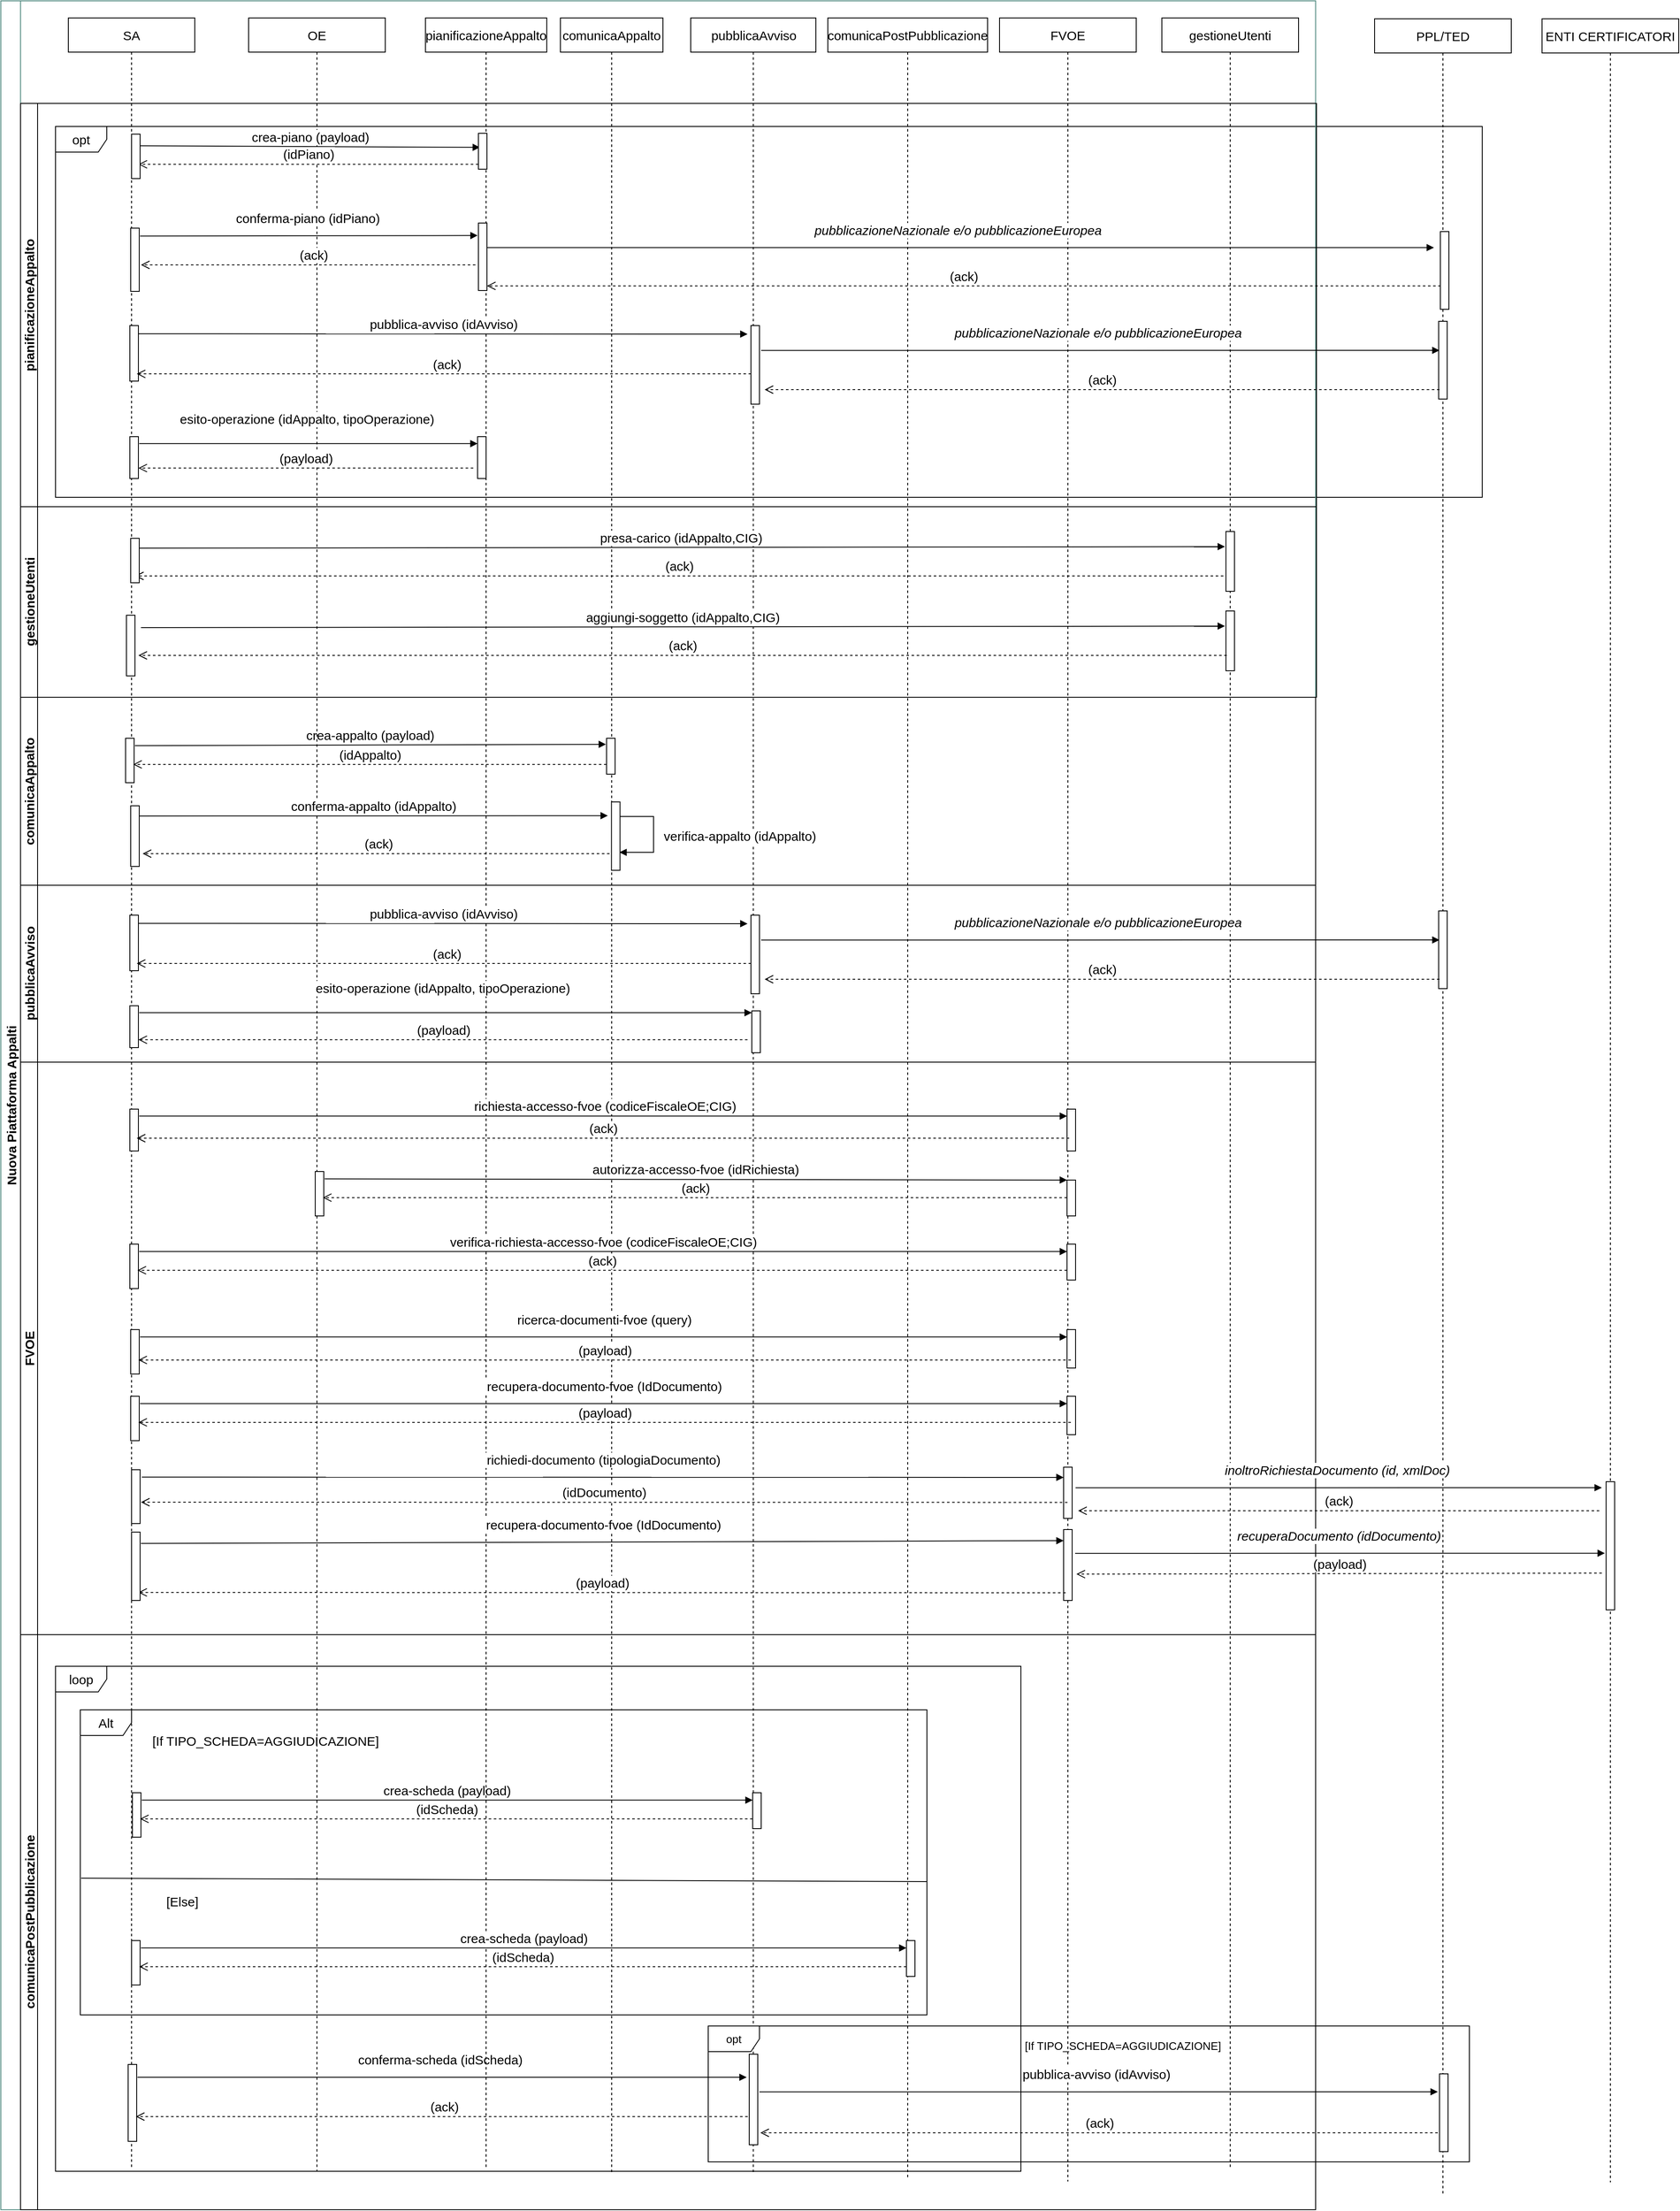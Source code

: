 <mxfile version="20.8.10" type="device"><diagram name="Sequence General SA" id="aKaQYq-PSP843PBTrvo3"><mxGraphModel dx="1985" dy="1298" grid="0" gridSize="10" guides="1" tooltips="1" connect="1" arrows="1" fold="1" page="1" pageScale="1" pageWidth="850" pageHeight="1100" math="0" shadow="0"><root><mxCell id="0"/><mxCell id="1" parent="0"/><mxCell id="JRCiTsp5vTkeQchImING-1" value="loop" style="shape=umlFrame;whiteSpace=wrap;html=1;fontSize=15;" parent="1" vertex="1"><mxGeometry x="100" y="1989" width="1130" height="591" as="geometry"/></mxCell><mxCell id="JRCiTsp5vTkeQchImING-2" value="Alt" style="shape=umlFrame;whiteSpace=wrap;html=1;fontSize=15;" parent="1" vertex="1"><mxGeometry x="129" y="2040" width="991" height="357" as="geometry"/></mxCell><mxCell id="JRCiTsp5vTkeQchImING-3" value="opt" style="shape=umlFrame;whiteSpace=wrap;html=1;fontSize=15;" parent="1" vertex="1"><mxGeometry x="100" y="187" width="1670" height="434" as="geometry"/></mxCell><mxCell id="JRCiTsp5vTkeQchImING-4" value="Nuova Piattaforma Appalti" style="swimlane;horizontal=0;whiteSpace=wrap;html=1;strokeWidth=1;fontSize=15;strokeColor=#548C82;" parent="1" vertex="1"><mxGeometry x="36" y="40" width="1539" height="2585" as="geometry"/></mxCell><mxCell id="JRCiTsp5vTkeQchImING-5" value="pubblicaAvviso" style="shape=umlLifeline;perimeter=lifelinePerimeter;whiteSpace=wrap;html=1;container=1;collapsible=0;recursiveResize=0;outlineConnect=0;fontSize=15;" parent="JRCiTsp5vTkeQchImING-4" vertex="1"><mxGeometry x="807.5" y="20" width="146.5" height="2523" as="geometry"/></mxCell><mxCell id="JRCiTsp5vTkeQchImING-6" value="comunicaAppalto" style="shape=umlLifeline;perimeter=lifelinePerimeter;whiteSpace=wrap;html=1;container=1;collapsible=0;recursiveResize=0;outlineConnect=0;fontSize=15;" parent="JRCiTsp5vTkeQchImING-4" vertex="1"><mxGeometry x="655" y="20" width="120" height="2521" as="geometry"/></mxCell><mxCell id="JRCiTsp5vTkeQchImING-7" value="SA" style="shape=umlLifeline;perimeter=lifelinePerimeter;whiteSpace=wrap;html=1;container=1;collapsible=0;recursiveResize=0;outlineConnect=0;fontSize=15;" parent="JRCiTsp5vTkeQchImING-4" vertex="1"><mxGeometry x="79" y="20" width="148" height="2518" as="geometry"/></mxCell><mxCell id="JRCiTsp5vTkeQchImING-8" value="" style="html=1;points=[];perimeter=orthogonalPerimeter;fontSize=15;" parent="JRCiTsp5vTkeQchImING-7" vertex="1"><mxGeometry x="70" y="2395" width="10" height="90" as="geometry"/></mxCell><mxCell id="JRCiTsp5vTkeQchImING-9" value="(ack)" style="html=1;verticalAlign=bottom;endArrow=open;dashed=1;endSize=8;rounded=0;fontSize=15;" parent="JRCiTsp5vTkeQchImING-7" edge="1"><mxGeometry relative="1" as="geometry"><mxPoint x="801.25" y="2456" as="sourcePoint"/><mxPoint x="79" y="2456" as="targetPoint"/></mxGeometry></mxCell><mxCell id="JRCiTsp5vTkeQchImING-10" value="comunicaAppalto" style="swimlane;startSize=20;horizontal=0;html=1;whiteSpace=wrap;fontSize=15;" parent="JRCiTsp5vTkeQchImING-4" vertex="1"><mxGeometry x="23" y="815" width="1516" height="220" as="geometry"><mxRectangle x="23" y="120" width="40" height="130" as="alternateBounds"/></mxGeometry></mxCell><mxCell id="JRCiTsp5vTkeQchImING-11" value="" style="html=1;points=[];perimeter=orthogonalPerimeter;fontSize=15;" parent="JRCiTsp5vTkeQchImING-10" vertex="1"><mxGeometry x="123" y="48" width="10" height="52" as="geometry"/></mxCell><mxCell id="JRCiTsp5vTkeQchImING-12" value="pubblicaAvviso" style="swimlane;startSize=20;horizontal=0;html=1;whiteSpace=wrap;fontSize=15;" parent="JRCiTsp5vTkeQchImING-4" vertex="1"><mxGeometry x="23" y="1035" width="1516" height="207" as="geometry"><mxRectangle x="23" y="870" width="40" height="110" as="alternateBounds"/></mxGeometry></mxCell><mxCell id="JRCiTsp5vTkeQchImING-13" value="crea-appalto (payload)" style="html=1;verticalAlign=bottom;endArrow=block;rounded=0;exitX=1.097;exitY=0.166;exitDx=0;exitDy=0;exitPerimeter=0;entryX=-0.067;entryY=0.169;entryDx=0;entryDy=0;entryPerimeter=0;fontSize=15;" parent="JRCiTsp5vTkeQchImING-4" source="JRCiTsp5vTkeQchImING-11" target="JRCiTsp5vTkeQchImING-16" edge="1"><mxGeometry width="80" relative="1" as="geometry"><mxPoint x="151" y="875" as="sourcePoint"/><mxPoint x="231" y="875" as="targetPoint"/></mxGeometry></mxCell><mxCell id="JRCiTsp5vTkeQchImING-14" value="(idAppalto)" style="html=1;verticalAlign=bottom;endArrow=open;dashed=1;endSize=8;rounded=0;entryX=0.89;entryY=0.588;entryDx=0;entryDy=0;entryPerimeter=0;startArrow=none;fontSize=15;" parent="JRCiTsp5vTkeQchImING-4" source="JRCiTsp5vTkeQchImING-16" target="JRCiTsp5vTkeQchImING-11" edge="1"><mxGeometry x="-0.0" relative="1" as="geometry"><mxPoint x="471" y="975" as="sourcePoint"/><mxPoint x="391" y="975" as="targetPoint"/><mxPoint as="offset"/></mxGeometry></mxCell><mxCell id="JRCiTsp5vTkeQchImING-15" value="comunicaPostPubblicazione" style="shape=umlLifeline;perimeter=lifelinePerimeter;whiteSpace=wrap;html=1;container=1;collapsible=0;recursiveResize=0;outlineConnect=0;fontSize=15;" parent="JRCiTsp5vTkeQchImING-4" vertex="1"><mxGeometry x="968" y="20" width="187" height="2528" as="geometry"/></mxCell><mxCell id="JRCiTsp5vTkeQchImING-16" value="" style="html=1;points=[];perimeter=orthogonalPerimeter;fontSize=15;" parent="JRCiTsp5vTkeQchImING-4" vertex="1"><mxGeometry x="709" y="863" width="10" height="42" as="geometry"/></mxCell><mxCell id="JRCiTsp5vTkeQchImING-17" value="FVOE" style="shape=umlLifeline;perimeter=lifelinePerimeter;whiteSpace=wrap;html=1;container=1;collapsible=0;recursiveResize=0;outlineConnect=0;fontSize=15;" parent="JRCiTsp5vTkeQchImING-4" vertex="1"><mxGeometry x="1169" y="20" width="160" height="2532" as="geometry"/></mxCell><mxCell id="JRCiTsp5vTkeQchImING-18" value="OE" style="shape=umlLifeline;perimeter=lifelinePerimeter;whiteSpace=wrap;html=1;container=1;collapsible=0;recursiveResize=0;outlineConnect=0;fontSize=15;" parent="JRCiTsp5vTkeQchImING-4" vertex="1"><mxGeometry x="290" y="20" width="160" height="2520" as="geometry"/></mxCell><mxCell id="JRCiTsp5vTkeQchImING-19" value="gestioneUtenti" style="shape=umlLifeline;perimeter=lifelinePerimeter;whiteSpace=wrap;html=1;container=1;collapsible=0;recursiveResize=0;outlineConnect=0;fontSize=15;" parent="JRCiTsp5vTkeQchImING-4" vertex="1"><mxGeometry x="1359" y="20" width="160" height="2516" as="geometry"/></mxCell><mxCell id="JRCiTsp5vTkeQchImING-53" value="conferma-scheda (idScheda)" style="html=1;verticalAlign=bottom;endArrow=block;rounded=0;exitX=1.097;exitY=0.166;exitDx=0;exitDy=0;exitPerimeter=0;endFill=1;fontSize=15;" parent="JRCiTsp5vTkeQchImING-4" source="JRCiTsp5vTkeQchImING-8" edge="1"><mxGeometry x="-0.006" y="9" width="80" relative="1" as="geometry"><mxPoint x="73.97" y="2263.632" as="sourcePoint"/><mxPoint x="873" y="2430" as="targetPoint"/><mxPoint as="offset"/></mxGeometry></mxCell><mxCell id="JRCiTsp5vTkeQchImING-20" value="" style="html=1;points=[];perimeter=orthogonalPerimeter;fontSize=15;" parent="1" vertex="1"><mxGeometry x="187" y="1110" width="10" height="65" as="geometry"/></mxCell><mxCell id="JRCiTsp5vTkeQchImING-21" value="(ack)" style="html=1;verticalAlign=bottom;endArrow=open;dashed=1;endSize=8;rounded=0;entryX=1.004;entryY=0.488;entryDx=0;entryDy=0;entryPerimeter=0;fontSize=15;" parent="1" edge="1"><mxGeometry relative="1" as="geometry"><mxPoint x="920.25" y="1166.528" as="sourcePoint"/><mxPoint x="195.04" y="1166.528" as="targetPoint"/></mxGeometry></mxCell><mxCell id="JRCiTsp5vTkeQchImING-22" value="" style="html=1;points=[];perimeter=orthogonalPerimeter;fontSize=15;" parent="1" vertex="1"><mxGeometry x="914" y="1110" width="10" height="92" as="geometry"/></mxCell><mxCell id="JRCiTsp5vTkeQchImING-23" value="" style="html=1;points=[];perimeter=orthogonalPerimeter;fontSize=15;" parent="1" vertex="1"><mxGeometry x="916" y="2137" width="10" height="42" as="geometry"/></mxCell><mxCell id="JRCiTsp5vTkeQchImING-24" value="" style="html=1;points=[];perimeter=orthogonalPerimeter;fontSize=15;" parent="1" vertex="1"><mxGeometry x="190" y="2137" width="10" height="52" as="geometry"/></mxCell><mxCell id="JRCiTsp5vTkeQchImING-25" value="crea-scheda (payload)" style="html=1;verticalAlign=bottom;endArrow=block;rounded=0;exitX=1.097;exitY=0.166;exitDx=0;exitDy=0;exitPerimeter=0;fontSize=15;" parent="1" source="JRCiTsp5vTkeQchImING-24" target="JRCiTsp5vTkeQchImING-23" edge="1"><mxGeometry width="80" relative="1" as="geometry"><mxPoint x="150" y="2109" as="sourcePoint"/><mxPoint x="230" y="2109" as="targetPoint"/></mxGeometry></mxCell><mxCell id="JRCiTsp5vTkeQchImING-26" value="(idScheda)" style="html=1;verticalAlign=bottom;endArrow=open;dashed=1;endSize=8;rounded=0;entryX=0.89;entryY=0.588;entryDx=0;entryDy=0;entryPerimeter=0;fontSize=15;" parent="1" source="JRCiTsp5vTkeQchImING-23" target="JRCiTsp5vTkeQchImING-24" edge="1"><mxGeometry relative="1" as="geometry"><mxPoint x="470" y="2209" as="sourcePoint"/><mxPoint x="390" y="2209" as="targetPoint"/></mxGeometry></mxCell><mxCell id="JRCiTsp5vTkeQchImING-27" value="conferma-appalto (idAppalto)" style="html=1;verticalAlign=bottom;endArrow=block;rounded=0;entryX=-0.424;entryY=0.201;entryDx=0;entryDy=0;entryPerimeter=0;endFill=1;fontSize=15;" parent="1" target="JRCiTsp5vTkeQchImING-31" edge="1"><mxGeometry x="-0.001" width="80" relative="1" as="geometry"><mxPoint x="198" y="994" as="sourcePoint"/><mxPoint x="528.67" y="993.64" as="targetPoint"/><mxPoint as="offset"/></mxGeometry></mxCell><mxCell id="JRCiTsp5vTkeQchImING-28" value="verifica-appalto (idAppalto)" style="edgeStyle=orthogonalEdgeStyle;html=1;align=left;spacingLeft=2;endArrow=block;rounded=0;fontSize=15;" parent="1" edge="1"><mxGeometry x="0.016" y="8" relative="1" as="geometry"><mxPoint x="760" y="994.5" as="sourcePoint"/><Array as="points"><mxPoint x="800" y="994.5"/><mxPoint x="800" y="1036.5"/></Array><mxPoint x="760" y="1036.5" as="targetPoint"/><mxPoint as="offset"/></mxGeometry></mxCell><mxCell id="JRCiTsp5vTkeQchImING-29" value="(ack)" style="html=1;verticalAlign=bottom;endArrow=open;dashed=1;endSize=8;rounded=0;fontSize=15;" parent="1" edge="1"><mxGeometry relative="1" as="geometry"><mxPoint x="754.5" y="1038" as="sourcePoint"/><mxPoint x="202" y="1038" as="targetPoint"/><Array as="points"><mxPoint x="368" y="1038"/></Array></mxGeometry></mxCell><mxCell id="JRCiTsp5vTkeQchImING-30" value="" style="html=1;points=[];perimeter=orthogonalPerimeter;fontSize=15;" parent="1" vertex="1"><mxGeometry x="188" y="982" width="10" height="71" as="geometry"/></mxCell><mxCell id="JRCiTsp5vTkeQchImING-31" value="" style="html=1;points=[];perimeter=orthogonalPerimeter;fontSize=15;" parent="1" vertex="1"><mxGeometry x="750.75" y="977.5" width="10" height="80" as="geometry"/></mxCell><mxCell id="JRCiTsp5vTkeQchImING-32" value="pianificazioneAppalto" style="swimlane;startSize=20;horizontal=0;html=1;whiteSpace=wrap;fontSize=15;" parent="1" vertex="1"><mxGeometry x="59" y="160" width="1517" height="472" as="geometry"><mxRectangle x="23" y="120" width="40" height="130" as="alternateBounds"/></mxGeometry></mxCell><mxCell id="JRCiTsp5vTkeQchImING-33" value="&lt;span style=&quot;&quot;&gt;&lt;font&gt;pubblicazioneNazionale e/o pubblicazioneEuropea&lt;/font&gt;&lt;/span&gt;" style="html=1;verticalAlign=bottom;endArrow=block;rounded=0;endFill=1;fontColor=#000000;fontSize=15;strokeColor=#000000;fontStyle=2" parent="JRCiTsp5vTkeQchImING-32" source="JRCiTsp5vTkeQchImING-39" edge="1"><mxGeometry x="-0.006" y="9" width="80" relative="1" as="geometry"><mxPoint x="862.0" y="168.752" as="sourcePoint"/><mxPoint x="1654.5" y="168.752" as="targetPoint"/><mxPoint as="offset"/></mxGeometry></mxCell><mxCell id="JRCiTsp5vTkeQchImING-34" value="crea-piano (payload)" style="html=1;verticalAlign=bottom;endArrow=block;rounded=0;exitX=1.097;exitY=0.166;exitDx=0;exitDy=0;exitPerimeter=0;fontSize=15;entryX=0.182;entryY=0.392;entryDx=0;entryDy=0;entryPerimeter=0;" parent="1" target="JRCiTsp5vTkeQchImING-40" edge="1"><mxGeometry width="80" relative="1" as="geometry"><mxPoint x="198.97" y="209.632" as="sourcePoint"/><mxPoint x="360" y="210" as="targetPoint"/></mxGeometry></mxCell><mxCell id="JRCiTsp5vTkeQchImING-35" value="(idPiano)" style="html=1;verticalAlign=bottom;endArrow=open;dashed=1;endSize=8;rounded=0;entryX=0.805;entryY=0.679;entryDx=0;entryDy=0;entryPerimeter=0;fontSize=15;" parent="1" source="JRCiTsp5vTkeQchImING-40" target="JRCiTsp5vTkeQchImING-42" edge="1"><mxGeometry relative="1" as="geometry"><mxPoint x="470" y="273" as="sourcePoint"/><mxPoint x="203.9" y="231.576" as="targetPoint"/></mxGeometry></mxCell><mxCell id="JRCiTsp5vTkeQchImING-36" value="" style="html=1;points=[];perimeter=orthogonalPerimeter;fontSize=15;" parent="1" vertex="1"><mxGeometry x="188" y="306" width="10" height="74" as="geometry"/></mxCell><mxCell id="JRCiTsp5vTkeQchImING-37" value="(ack)" style="html=1;verticalAlign=bottom;endArrow=open;dashed=1;endSize=8;rounded=0;fontSize=15;" parent="1" source="JRCiTsp5vTkeQchImING-39" edge="1"><mxGeometry relative="1" as="geometry"><mxPoint x="914.23" y="349.206" as="sourcePoint"/><mxPoint x="200" y="349" as="targetPoint"/></mxGeometry></mxCell><mxCell id="JRCiTsp5vTkeQchImING-38" value="conferma-piano (idPiano)" style="html=1;verticalAlign=bottom;endArrow=block;rounded=0;exitX=1.097;exitY=0.166;exitDx=0;exitDy=0;exitPerimeter=0;endFill=1;entryX=-0.087;entryY=0.185;entryDx=0;entryDy=0;entryPerimeter=0;fontSize=15;" parent="1" target="JRCiTsp5vTkeQchImING-41" edge="1"><mxGeometry x="-0.006" y="9" width="80" relative="1" as="geometry"><mxPoint x="198.97" y="315.284" as="sourcePoint"/><mxPoint x="915.75" y="315.284" as="targetPoint"/><mxPoint as="offset"/></mxGeometry></mxCell><mxCell id="JRCiTsp5vTkeQchImING-39" value="pianificazioneAppalto" style="shape=umlLifeline;perimeter=lifelinePerimeter;whiteSpace=wrap;html=1;container=1;collapsible=0;recursiveResize=0;outlineConnect=0;fontSize=15;" parent="1" vertex="1"><mxGeometry x="533" y="60" width="142" height="2517" as="geometry"/></mxCell><mxCell id="JRCiTsp5vTkeQchImING-40" value="" style="html=1;points=[];perimeter=orthogonalPerimeter;fontSize=15;" parent="JRCiTsp5vTkeQchImING-39" vertex="1"><mxGeometry x="62" y="135" width="10" height="42" as="geometry"/></mxCell><mxCell id="JRCiTsp5vTkeQchImING-41" value="" style="html=1;points=[];perimeter=orthogonalPerimeter;fontSize=15;" parent="JRCiTsp5vTkeQchImING-39" vertex="1"><mxGeometry x="62" y="240" width="10" height="79" as="geometry"/></mxCell><mxCell id="JRCiTsp5vTkeQchImING-42" value="" style="html=1;points=[];perimeter=orthogonalPerimeter;fontSize=15;" parent="1" vertex="1"><mxGeometry x="189" y="196" width="10" height="52" as="geometry"/></mxCell><mxCell id="JRCiTsp5vTkeQchImING-43" value="pubblica-avviso (idAvviso)" style="html=1;verticalAlign=bottom;endArrow=block;rounded=0;exitX=1.097;exitY=0.166;exitDx=0;exitDy=0;exitPerimeter=0;fontSize=15;" parent="1" edge="1"><mxGeometry x="0.001" width="80" relative="1" as="geometry"><mxPoint x="196.97" y="1119.632" as="sourcePoint"/><mxPoint x="910" y="1120" as="targetPoint"/><mxPoint as="offset"/></mxGeometry></mxCell><mxCell id="JRCiTsp5vTkeQchImING-44" value="" style="endArrow=none;html=1;rounded=0;fontSize=15;" parent="1" edge="1"><mxGeometry width="50" height="50" relative="1" as="geometry"><mxPoint x="130" y="2237" as="sourcePoint"/><mxPoint x="1120" y="2241" as="targetPoint"/></mxGeometry></mxCell><mxCell id="JRCiTsp5vTkeQchImING-45" value="" style="html=1;points=[];perimeter=orthogonalPerimeter;fontSize=15;" parent="1" vertex="1"><mxGeometry x="1096" y="2310" width="10" height="42" as="geometry"/></mxCell><mxCell id="JRCiTsp5vTkeQchImING-46" value="" style="html=1;points=[];perimeter=orthogonalPerimeter;fontSize=15;" parent="1" vertex="1"><mxGeometry x="189" y="2310" width="10" height="52" as="geometry"/></mxCell><mxCell id="JRCiTsp5vTkeQchImING-47" value="crea-scheda (payload)" style="html=1;verticalAlign=bottom;endArrow=block;rounded=0;exitX=1.097;exitY=0.166;exitDx=0;exitDy=0;exitPerimeter=0;fontSize=15;" parent="1" source="JRCiTsp5vTkeQchImING-46" target="JRCiTsp5vTkeQchImING-45" edge="1"><mxGeometry width="80" relative="1" as="geometry"><mxPoint x="149" y="2282" as="sourcePoint"/><mxPoint x="229" y="2282" as="targetPoint"/></mxGeometry></mxCell><mxCell id="JRCiTsp5vTkeQchImING-48" value="(idScheda)" style="html=1;verticalAlign=bottom;endArrow=open;dashed=1;endSize=8;rounded=0;entryX=0.89;entryY=0.588;entryDx=0;entryDy=0;entryPerimeter=0;fontSize=15;" parent="1" source="JRCiTsp5vTkeQchImING-45" target="JRCiTsp5vTkeQchImING-46" edge="1"><mxGeometry relative="1" as="geometry"><mxPoint x="469" y="2382" as="sourcePoint"/><mxPoint x="389" y="2382" as="targetPoint"/></mxGeometry></mxCell><mxCell id="JRCiTsp5vTkeQchImING-49" value="comunicaPostPubblicazione" style="swimlane;startSize=20;horizontal=0;html=1;whiteSpace=wrap;fontSize=15;" parent="1" vertex="1"><mxGeometry x="59" y="1952" width="1516" height="673" as="geometry"><mxRectangle x="23" y="870" width="40" height="110" as="alternateBounds"/></mxGeometry></mxCell><mxCell id="JRCiTsp5vTkeQchImING-50" value="" style="html=1;points=[];perimeter=orthogonalPerimeter;fontSize=15;" parent="JRCiTsp5vTkeQchImING-49" vertex="1"><mxGeometry x="853" y="491" width="10" height="106" as="geometry"/></mxCell><mxCell id="JRCiTsp5vTkeQchImING-51" value="[Else]" style="text;html=1;strokeColor=none;fillColor=none;align=center;verticalAlign=middle;whiteSpace=wrap;rounded=0;fontSize=15;" parent="JRCiTsp5vTkeQchImING-49" vertex="1"><mxGeometry x="147" y="297" width="85" height="30" as="geometry"/></mxCell><mxCell id="JRCiTsp5vTkeQchImING-52" value="[If TIPO_SCHEDA=AGGIUDICAZIONE]" style="text;html=1;strokeColor=none;fillColor=none;align=center;verticalAlign=middle;whiteSpace=wrap;rounded=0;fontSize=15;" parent="JRCiTsp5vTkeQchImING-49" vertex="1"><mxGeometry x="128" y="109" width="317.5" height="30" as="geometry"/></mxCell><mxCell id="NtBBkc51j6IDaHhVwjwb-11" value="[If TIPO_SCHEDA=AGGIUDICAZIONE]" style="text;html=1;strokeColor=none;fillColor=none;align=center;verticalAlign=middle;whiteSpace=wrap;rounded=0;fontColor=#000000;fontSize=13;" vertex="1" parent="JRCiTsp5vTkeQchImING-49"><mxGeometry x="1164" y="466" width="253" height="30" as="geometry"/></mxCell><mxCell id="JRCiTsp5vTkeQchImING-54" value="FVOE" style="swimlane;startSize=20;horizontal=0;html=1;whiteSpace=wrap;fontSize=15;" parent="1" vertex="1"><mxGeometry x="59" y="1282" width="1516" height="670" as="geometry"><mxRectangle x="23" y="870" width="40" height="110" as="alternateBounds"/></mxGeometry></mxCell><mxCell id="JRCiTsp5vTkeQchImING-55" value="" style="html=1;points=[];perimeter=orthogonalPerimeter;fontSize=15;" parent="JRCiTsp5vTkeQchImING-54" vertex="1"><mxGeometry x="1221" y="474" width="10" height="60" as="geometry"/></mxCell><mxCell id="JRCiTsp5vTkeQchImING-56" value="" style="html=1;points=[];perimeter=orthogonalPerimeter;fontSize=15;" parent="JRCiTsp5vTkeQchImING-54" vertex="1"><mxGeometry x="1221" y="547" width="10" height="83" as="geometry"/></mxCell><mxCell id="JRCiTsp5vTkeQchImING-57" value="PPL/TED" style="shape=umlLifeline;perimeter=lifelinePerimeter;whiteSpace=wrap;html=1;container=1;collapsible=0;recursiveResize=0;outlineConnect=0;fontSize=15;" parent="1" vertex="1"><mxGeometry x="1644" y="61" width="160" height="2547" as="geometry"/></mxCell><mxCell id="JRCiTsp5vTkeQchImING-58" value="" style="html=1;points=[];perimeter=orthogonalPerimeter;fontSize=15;" parent="JRCiTsp5vTkeQchImING-57" vertex="1"><mxGeometry x="77" y="249" width="10" height="91" as="geometry"/></mxCell><mxCell id="JRCiTsp5vTkeQchImING-59" value="" style="html=1;points=[];perimeter=orthogonalPerimeter;fontSize=15;" parent="JRCiTsp5vTkeQchImING-57" vertex="1"><mxGeometry x="75" y="1044" width="10" height="91" as="geometry"/></mxCell><mxCell id="JRCiTsp5vTkeQchImING-60" value="(ack)" style="html=1;verticalAlign=bottom;endArrow=open;dashed=1;endSize=8;rounded=0;entryX=0.575;entryY=0.099;entryDx=0;entryDy=0;entryPerimeter=0;fontSize=15;" parent="1" edge="1"><mxGeometry relative="1" as="geometry"><mxPoint x="1721.5" y="373.571" as="sourcePoint"/><mxPoint x="605" y="373.571" as="targetPoint"/></mxGeometry></mxCell><mxCell id="JRCiTsp5vTkeQchImING-61" value="" style="html=1;points=[];perimeter=orthogonalPerimeter;fontSize=15;" parent="1" vertex="1"><mxGeometry x="187" y="550" width="10" height="49" as="geometry"/></mxCell><mxCell id="JRCiTsp5vTkeQchImING-62" value="(payload)" style="html=1;verticalAlign=bottom;endArrow=open;dashed=1;endSize=8;rounded=0;exitX=-0.5;exitY=0.689;exitDx=0;exitDy=0;exitPerimeter=0;fontSize=15;" parent="1" edge="1"><mxGeometry relative="1" as="geometry"><mxPoint x="589" y="586.761" as="sourcePoint"/><mxPoint x="197" y="586.761" as="targetPoint"/></mxGeometry></mxCell><mxCell id="JRCiTsp5vTkeQchImING-63" value="" style="html=1;points=[];perimeter=orthogonalPerimeter;fontSize=15;" parent="1" vertex="1"><mxGeometry x="594" y="550" width="10" height="49" as="geometry"/></mxCell><mxCell id="JRCiTsp5vTkeQchImING-64" value="esito-operazione (idAppalto, tipoOperazione)" style="html=1;verticalAlign=bottom;endArrow=block;rounded=0;exitX=1.097;exitY=0.166;exitDx=0;exitDy=0;exitPerimeter=0;endFill=1;fontSize=15;" parent="1" source="JRCiTsp5vTkeQchImING-61" target="JRCiTsp5vTkeQchImING-63" edge="1"><mxGeometry x="-0.006" y="17" width="80" relative="1" as="geometry"><mxPoint x="61.97" y="238.632" as="sourcePoint"/><mxPoint x="231" y="238.632" as="targetPoint"/><mxPoint x="-1" as="offset"/></mxGeometry></mxCell><mxCell id="JRCiTsp5vTkeQchImING-65" value="&lt;font&gt;&lt;span&gt;pubblicazioneNazionale e/o pubblicazioneEuropea&lt;/span&gt;&lt;/font&gt;" style="html=1;verticalAlign=bottom;endArrow=block;rounded=0;endFill=1;exitX=1.187;exitY=0.317;exitDx=0;exitDy=0;exitPerimeter=0;fontColor=#000000;fontSize=15;fontStyle=2" parent="1" source="JRCiTsp5vTkeQchImING-22" edge="1"><mxGeometry x="-0.006" y="9" width="80" relative="1" as="geometry"><mxPoint x="930" y="1139" as="sourcePoint"/><mxPoint x="1720" y="1139" as="targetPoint"/><mxPoint as="offset"/></mxGeometry></mxCell><mxCell id="JRCiTsp5vTkeQchImING-66" value="(ack)" style="html=1;verticalAlign=bottom;endArrow=open;dashed=1;endSize=8;rounded=0;fontSize=15;" parent="1" edge="1"><mxGeometry relative="1" as="geometry"><mxPoint x="1720" y="1185" as="sourcePoint"/><mxPoint x="930" y="1185" as="targetPoint"/></mxGeometry></mxCell><mxCell id="JRCiTsp5vTkeQchImING-67" value="" style="html=1;points=[];perimeter=orthogonalPerimeter;fontSize=15;" parent="1" vertex="1"><mxGeometry x="187" y="1216" width="10" height="49" as="geometry"/></mxCell><mxCell id="JRCiTsp5vTkeQchImING-68" value="(payload)" style="html=1;verticalAlign=bottom;endArrow=open;dashed=1;endSize=8;rounded=0;exitX=-0.5;exitY=0.689;exitDx=0;exitDy=0;exitPerimeter=0;fontSize=15;" parent="1" source="JRCiTsp5vTkeQchImING-69" target="JRCiTsp5vTkeQchImING-67" edge="1"><mxGeometry relative="1" as="geometry"><mxPoint x="367" y="1241.576" as="sourcePoint"/><mxPoint x="56" y="920" as="targetPoint"/></mxGeometry></mxCell><mxCell id="JRCiTsp5vTkeQchImING-69" value="" style="html=1;points=[];perimeter=orthogonalPerimeter;fontSize=15;" parent="1" vertex="1"><mxGeometry x="915" y="1222" width="10" height="49" as="geometry"/></mxCell><mxCell id="JRCiTsp5vTkeQchImING-70" value="esito-operazione (idAppalto, tipoOperazione)" style="html=1;verticalAlign=bottom;endArrow=block;rounded=0;exitX=1.097;exitY=0.166;exitDx=0;exitDy=0;exitPerimeter=0;endFill=1;fontSize=15;" parent="1" source="JRCiTsp5vTkeQchImING-67" target="JRCiTsp5vTkeQchImING-69" edge="1"><mxGeometry x="-0.006" y="17" width="80" relative="1" as="geometry"><mxPoint x="61.97" y="899.632" as="sourcePoint"/><mxPoint x="231" y="899.632" as="targetPoint"/><mxPoint x="-1" as="offset"/></mxGeometry></mxCell><mxCell id="JRCiTsp5vTkeQchImING-71" value="" style="html=1;points=[];perimeter=orthogonalPerimeter;fontSize=15;" parent="1" vertex="1"><mxGeometry x="187" y="1337" width="10" height="49" as="geometry"/></mxCell><mxCell id="JRCiTsp5vTkeQchImING-72" value="" style="html=1;points=[];perimeter=orthogonalPerimeter;fontSize=15;" parent="1" vertex="1"><mxGeometry x="187" y="1495" width="10" height="52" as="geometry"/></mxCell><mxCell id="JRCiTsp5vTkeQchImING-73" value="" style="html=1;points=[];perimeter=orthogonalPerimeter;fontSize=15;" parent="1" vertex="1"><mxGeometry x="1284" y="1595" width="10" height="45" as="geometry"/></mxCell><mxCell id="JRCiTsp5vTkeQchImING-74" value="" style="html=1;points=[];perimeter=orthogonalPerimeter;fontSize=15;" parent="1" vertex="1"><mxGeometry x="1284" y="1673" width="10" height="45" as="geometry"/></mxCell><mxCell id="JRCiTsp5vTkeQchImING-75" value="" style="html=1;points=[];perimeter=orthogonalPerimeter;fontSize=15;" parent="1" vertex="1"><mxGeometry x="1284" y="1337" width="10" height="49" as="geometry"/></mxCell><mxCell id="JRCiTsp5vTkeQchImING-76" value="" style="html=1;points=[];perimeter=orthogonalPerimeter;fontSize=15;" parent="1" vertex="1"><mxGeometry x="1284" y="1495" width="10" height="42" as="geometry"/></mxCell><mxCell id="JRCiTsp5vTkeQchImING-77" value="richiesta-accesso-fvoe (codiceFiscaleOE;CIG)" style="html=1;verticalAlign=bottom;endArrow=block;rounded=0;exitX=1.097;exitY=0.166;exitDx=0;exitDy=0;exitPerimeter=0;endFill=1;fontSize=15;" parent="1" source="JRCiTsp5vTkeQchImING-71" target="JRCiTsp5vTkeQchImING-75" edge="1"><mxGeometry x="0.004" width="80" relative="1" as="geometry"><mxPoint x="155.97" y="1295.632" as="sourcePoint"/><mxPoint x="325" y="1295.632" as="targetPoint"/><mxPoint as="offset"/></mxGeometry></mxCell><mxCell id="JRCiTsp5vTkeQchImING-78" value="(ack)" style="html=1;verticalAlign=bottom;endArrow=open;dashed=1;endSize=8;rounded=0;fontSize=15;" parent="1" edge="1"><mxGeometry relative="1" as="geometry"><mxPoint x="1286.5" y="1371" as="sourcePoint"/><mxPoint x="195" y="1371" as="targetPoint"/></mxGeometry></mxCell><mxCell id="JRCiTsp5vTkeQchImING-79" value="(ack)" style="html=1;verticalAlign=bottom;endArrow=open;dashed=1;endSize=8;rounded=0;entryX=0.89;entryY=0.588;entryDx=0;entryDy=0;entryPerimeter=0;fontSize=15;" parent="1" source="JRCiTsp5vTkeQchImING-76" target="JRCiTsp5vTkeQchImING-72" edge="1"><mxGeometry relative="1" as="geometry"><mxPoint x="430" y="1517" as="sourcePoint"/><mxPoint x="350" y="1517" as="targetPoint"/></mxGeometry></mxCell><mxCell id="JRCiTsp5vTkeQchImING-80" value="verifica-richiesta-accesso-fvoe (codiceFiscaleOE;CIG)" style="html=1;verticalAlign=bottom;endArrow=block;rounded=0;exitX=1.097;exitY=0.166;exitDx=0;exitDy=0;exitPerimeter=0;fontSize=15;" parent="1" source="JRCiTsp5vTkeQchImING-72" target="JRCiTsp5vTkeQchImING-76" edge="1"><mxGeometry width="80" relative="1" as="geometry"><mxPoint x="110" y="1417" as="sourcePoint"/><mxPoint x="190" y="1417" as="targetPoint"/><mxPoint as="offset"/></mxGeometry></mxCell><mxCell id="JRCiTsp5vTkeQchImING-81" value="" style="html=1;points=[];perimeter=orthogonalPerimeter;fontSize=15;" parent="1" vertex="1"><mxGeometry x="188" y="1595" width="10" height="52" as="geometry"/></mxCell><mxCell id="JRCiTsp5vTkeQchImING-82" value="(payload)" style="html=1;verticalAlign=bottom;endArrow=open;dashed=1;endSize=8;rounded=0;entryX=0.89;entryY=0.588;entryDx=0;entryDy=0;entryPerimeter=0;fontSize=15;" parent="1" edge="1"><mxGeometry relative="1" as="geometry"><mxPoint x="1288.5" y="1630.576" as="sourcePoint"/><mxPoint x="196.9" y="1630.576" as="targetPoint"/></mxGeometry></mxCell><mxCell id="JRCiTsp5vTkeQchImING-83" value="&amp;nbsp;ricerca-documenti-fvoe (query)" style="html=1;verticalAlign=bottom;endArrow=block;rounded=0;exitX=1.097;exitY=0.166;exitDx=0;exitDy=0;exitPerimeter=0;endFill=1;fontSize=15;" parent="1" source="JRCiTsp5vTkeQchImING-81" target="JRCiTsp5vTkeQchImING-73" edge="1"><mxGeometry x="-0.003" y="9" width="80" relative="1" as="geometry"><mxPoint x="135.97" y="1443.632" as="sourcePoint"/><mxPoint x="305" y="1443.632" as="targetPoint"/><mxPoint as="offset"/></mxGeometry></mxCell><mxCell id="JRCiTsp5vTkeQchImING-84" value="" style="html=1;points=[];perimeter=orthogonalPerimeter;fontSize=15;" parent="1" vertex="1"><mxGeometry x="188" y="1673" width="10" height="52" as="geometry"/></mxCell><mxCell id="JRCiTsp5vTkeQchImING-85" value="(payload)" style="html=1;verticalAlign=bottom;endArrow=open;dashed=1;endSize=8;rounded=0;entryX=0.89;entryY=0.588;entryDx=0;entryDy=0;entryPerimeter=0;fontSize=15;" parent="1" target="JRCiTsp5vTkeQchImING-84" edge="1"><mxGeometry relative="1" as="geometry"><mxPoint x="1288.5" y="1703.576" as="sourcePoint"/><mxPoint x="266" y="1425" as="targetPoint"/></mxGeometry></mxCell><mxCell id="JRCiTsp5vTkeQchImING-86" value="&amp;nbsp;recupera-documento-fvoe (IdDocumento)" style="html=1;verticalAlign=bottom;endArrow=block;rounded=0;exitX=1.097;exitY=0.166;exitDx=0;exitDy=0;exitPerimeter=0;endFill=1;fontSize=15;" parent="1" source="JRCiTsp5vTkeQchImING-84" target="JRCiTsp5vTkeQchImING-74" edge="1"><mxGeometry x="-0.003" y="9" width="80" relative="1" as="geometry"><mxPoint x="134.97" y="1521.632" as="sourcePoint"/><mxPoint x="304" y="1521.632" as="targetPoint"/><mxPoint as="offset"/></mxGeometry></mxCell><mxCell id="JRCiTsp5vTkeQchImING-87" value="" style="html=1;points=[];perimeter=orthogonalPerimeter;fontSize=15;" parent="1" vertex="1"><mxGeometry x="189" y="1759" width="10" height="63" as="geometry"/></mxCell><mxCell id="JRCiTsp5vTkeQchImING-88" value="(idDocumento)" style="html=1;verticalAlign=bottom;endArrow=open;dashed=1;endSize=8;rounded=0;startArrow=none;fontSize=15;" parent="1" edge="1"><mxGeometry relative="1" as="geometry"><mxPoint x="1284.5" y="1797.208" as="sourcePoint"/><mxPoint x="200" y="1797" as="targetPoint"/></mxGeometry></mxCell><mxCell id="JRCiTsp5vTkeQchImING-89" value="&amp;nbsp;richiedi-documento (tipologiaDocumento)" style="html=1;verticalAlign=bottom;endArrow=block;rounded=0;exitX=1.097;exitY=0.166;exitDx=0;exitDy=0;exitPerimeter=0;endFill=1;fontSize=15;" parent="1" edge="1"><mxGeometry x="-0.003" y="9" width="80" relative="1" as="geometry"><mxPoint x="200.97" y="1767.632" as="sourcePoint"/><mxPoint x="1280" y="1768" as="targetPoint"/><mxPoint as="offset"/></mxGeometry></mxCell><mxCell id="JRCiTsp5vTkeQchImING-90" value="" style="html=1;points=[];perimeter=orthogonalPerimeter;fontSize=15;" parent="1" vertex="1"><mxGeometry x="404" y="1410" width="10" height="52" as="geometry"/></mxCell><mxCell id="JRCiTsp5vTkeQchImING-91" value="" style="html=1;points=[];perimeter=orthogonalPerimeter;fontSize=15;" parent="1" vertex="1"><mxGeometry x="1284" y="1420" width="10" height="42" as="geometry"/></mxCell><mxCell id="JRCiTsp5vTkeQchImING-92" value="autorizza-accesso-fvoe (idRichiesta)" style="html=1;verticalAlign=bottom;endArrow=block;rounded=0;exitX=1.097;exitY=0.166;exitDx=0;exitDy=0;exitPerimeter=0;fontSize=15;" parent="1" source="JRCiTsp5vTkeQchImING-90" target="JRCiTsp5vTkeQchImING-91" edge="1"><mxGeometry width="80" relative="1" as="geometry"><mxPoint x="304" y="1212" as="sourcePoint"/><mxPoint x="384" y="1212" as="targetPoint"/></mxGeometry></mxCell><mxCell id="JRCiTsp5vTkeQchImING-93" value="(ack)" style="html=1;verticalAlign=bottom;endArrow=open;dashed=1;endSize=8;rounded=0;entryX=0.89;entryY=0.588;entryDx=0;entryDy=0;entryPerimeter=0;fontSize=15;" parent="1" source="JRCiTsp5vTkeQchImING-91" target="JRCiTsp5vTkeQchImING-90" edge="1"><mxGeometry relative="1" as="geometry"><mxPoint x="624" y="1312" as="sourcePoint"/><mxPoint x="544" y="1312" as="targetPoint"/></mxGeometry></mxCell><mxCell id="JRCiTsp5vTkeQchImING-94" value="(payload)" style="html=1;verticalAlign=bottom;endArrow=open;dashed=1;endSize=8;rounded=0;entryX=0.89;entryY=0.588;entryDx=0;entryDy=0;entryPerimeter=0;fontSize=15;" parent="1" edge="1"><mxGeometry relative="1" as="geometry"><mxPoint x="1282.353" y="1903" as="sourcePoint"/><mxPoint x="196.9" y="1902.576" as="targetPoint"/></mxGeometry></mxCell><mxCell id="JRCiTsp5vTkeQchImING-95" value="&amp;nbsp;recupera-documento-fvoe (IdDocumento)" style="html=1;verticalAlign=bottom;endArrow=block;rounded=0;exitX=1.097;exitY=0.166;exitDx=0;exitDy=0;exitPerimeter=0;endFill=1;startArrow=none;fontSize=15;" parent="1" source="JRCiTsp5vTkeQchImING-100" edge="1"><mxGeometry x="-0.002" y="9" width="80" relative="1" as="geometry"><mxPoint x="198.97" y="1843.632" as="sourcePoint"/><mxPoint x="1280" y="1842" as="targetPoint"/><mxPoint as="offset"/></mxGeometry></mxCell><mxCell id="JRCiTsp5vTkeQchImING-96" value="ENTI CERTIFICATORI" style="shape=umlLifeline;perimeter=lifelinePerimeter;whiteSpace=wrap;html=1;container=1;collapsible=0;recursiveResize=0;outlineConnect=0;fontSize=15;" parent="1" vertex="1"><mxGeometry x="1840" y="61" width="160" height="2532" as="geometry"/></mxCell><mxCell id="JRCiTsp5vTkeQchImING-97" value="" style="html=1;points=[];perimeter=orthogonalPerimeter;fontSize=15;" parent="JRCiTsp5vTkeQchImING-96" vertex="1"><mxGeometry x="75" y="1712" width="10" height="150" as="geometry"/></mxCell><mxCell id="JRCiTsp5vTkeQchImING-98" value="&lt;font&gt;&lt;span&gt;inoltroRichiestaDocumento (id, xmlDoc)&lt;/span&gt;&lt;/font&gt;" style="html=1;verticalAlign=bottom;endArrow=block;rounded=0;endFill=1;exitX=1.187;exitY=0.317;exitDx=0;exitDy=0;exitPerimeter=0;fontColor=#000000;fontSize=15;fontStyle=2" parent="JRCiTsp5vTkeQchImING-96" edge="1"><mxGeometry x="-0.006" y="9" width="80" relative="1" as="geometry"><mxPoint x="-546" y="1719.164" as="sourcePoint"/><mxPoint x="70" y="1719" as="targetPoint"/><mxPoint as="offset"/></mxGeometry></mxCell><mxCell id="JRCiTsp5vTkeQchImING-99" value="(ack)" style="html=1;verticalAlign=bottom;endArrow=open;dashed=1;endSize=8;rounded=0;fontSize=15;" parent="1" edge="1"><mxGeometry relative="1" as="geometry"><mxPoint x="1907" y="1807.02" as="sourcePoint"/><mxPoint x="1297" y="1807" as="targetPoint"/></mxGeometry></mxCell><mxCell id="JRCiTsp5vTkeQchImING-100" value="" style="html=1;points=[];perimeter=orthogonalPerimeter;fontSize=15;" parent="1" vertex="1"><mxGeometry x="189" y="1832" width="10" height="80" as="geometry"/></mxCell><mxCell id="JRCiTsp5vTkeQchImING-101" value="&lt;font style=&quot;font-size: 15px;&quot;&gt;&lt;span&gt;recuperaDocumento (idDocumento)&lt;/span&gt;&lt;/font&gt;" style="html=1;verticalAlign=bottom;endArrow=block;rounded=0;exitX=1.097;exitY=0.166;exitDx=0;exitDy=0;exitPerimeter=0;endFill=1;strokeColor=#000000;entryX=-0.146;entryY=0.558;entryDx=0;entryDy=0;entryPerimeter=0;fontSize=15;fontColor=#000000;fontStyle=2" parent="1" target="JRCiTsp5vTkeQchImING-97" edge="1"><mxGeometry x="-0.003" y="9" width="80" relative="1" as="geometry"><mxPoint x="1293.49" y="1856.862" as="sourcePoint"/><mxPoint x="1863.88" y="1856.78" as="targetPoint"/><mxPoint as="offset"/></mxGeometry></mxCell><mxCell id="JRCiTsp5vTkeQchImING-102" value="&lt;font color=&quot;#000000&quot;&gt;(payload)&lt;/font&gt;" style="html=1;verticalAlign=bottom;endArrow=open;dashed=1;endSize=8;rounded=0;entryX=1.201;entryY=0.518;entryDx=0;entryDy=0;entryPerimeter=0;startArrow=none;strokeColor=#000000;fontColor=#FF0000;fontSize=15;" parent="1" edge="1"><mxGeometry relative="1" as="geometry"><mxPoint x="1910" y="1880" as="sourcePoint"/><mxPoint x="1295" y="1881.178" as="targetPoint"/></mxGeometry></mxCell><mxCell id="JRCiTsp5vTkeQchImING-103" value="gestioneUtenti" style="swimlane;startSize=20;horizontal=0;html=1;whiteSpace=wrap;fontSize=15;" parent="1" vertex="1"><mxGeometry x="59" y="632" width="1517" height="223" as="geometry"><mxRectangle x="23" y="120" width="40" height="130" as="alternateBounds"/></mxGeometry></mxCell><mxCell id="JRCiTsp5vTkeQchImING-104" value="" style="html=1;points=[];perimeter=orthogonalPerimeter;fontSize=15;" parent="JRCiTsp5vTkeQchImING-103" vertex="1"><mxGeometry x="124" y="127" width="10" height="71" as="geometry"/></mxCell><mxCell id="JRCiTsp5vTkeQchImING-105" value="presa-carico (idAppalto,CIG)" style="html=1;verticalAlign=bottom;endArrow=block;rounded=0;exitX=1.097;exitY=0.166;exitDx=0;exitDy=0;exitPerimeter=0;fontSize=15;entryX=-0.114;entryY=0.253;entryDx=0;entryDy=0;entryPerimeter=0;" parent="JRCiTsp5vTkeQchImING-103" target="JRCiTsp5vTkeQchImING-106" edge="1"><mxGeometry width="80" relative="1" as="geometry"><mxPoint x="137.0" y="48.532" as="sourcePoint"/><mxPoint x="688.36" y="46.998" as="targetPoint"/></mxGeometry></mxCell><mxCell id="JRCiTsp5vTkeQchImING-106" value="" style="html=1;points=[];perimeter=orthogonalPerimeter;fontSize=15;" parent="JRCiTsp5vTkeQchImING-103" vertex="1"><mxGeometry x="1411" y="29" width="10" height="70" as="geometry"/></mxCell><mxCell id="JRCiTsp5vTkeQchImING-107" value="(ack)" style="html=1;verticalAlign=bottom;endArrow=open;dashed=1;endSize=8;rounded=0;entryX=0.89;entryY=0.588;entryDx=0;entryDy=0;entryPerimeter=0;startArrow=none;fontSize=15;" parent="JRCiTsp5vTkeQchImING-103" edge="1"><mxGeometry x="-0.0" relative="1" as="geometry"><mxPoint x="1408" y="81" as="sourcePoint"/><mxPoint x="134.0" y="80.996" as="targetPoint"/><mxPoint as="offset"/></mxGeometry></mxCell><mxCell id="JRCiTsp5vTkeQchImING-108" value="" style="html=1;points=[];perimeter=orthogonalPerimeter;fontSize=15;" parent="1" vertex="1"><mxGeometry x="188" y="669" width="10" height="52" as="geometry"/></mxCell><mxCell id="JRCiTsp5vTkeQchImING-109" value="aggiungi-soggetto (idAppalto,CIG)" style="html=1;verticalAlign=bottom;endArrow=block;rounded=0;exitX=1.097;exitY=0.166;exitDx=0;exitDy=0;exitPerimeter=0;fontSize=15;entryX=-0.114;entryY=0.253;entryDx=0;entryDy=0;entryPerimeter=0;" parent="1" target="JRCiTsp5vTkeQchImING-110" edge="1"><mxGeometry width="80" relative="1" as="geometry"><mxPoint x="200" y="773.532" as="sourcePoint"/><mxPoint x="688.36" y="257.998" as="targetPoint"/></mxGeometry></mxCell><mxCell id="JRCiTsp5vTkeQchImING-110" value="" style="html=1;points=[];perimeter=orthogonalPerimeter;fontSize=15;" parent="1" vertex="1"><mxGeometry x="1470" y="754" width="10" height="70" as="geometry"/></mxCell><mxCell id="JRCiTsp5vTkeQchImING-111" value="(ack)" style="html=1;verticalAlign=bottom;endArrow=open;dashed=1;endSize=8;rounded=0;entryX=0.89;entryY=0.588;entryDx=0;entryDy=0;entryPerimeter=0;startArrow=none;fontSize=15;" parent="1" edge="1"><mxGeometry x="-0.0" relative="1" as="geometry"><mxPoint x="1471" y="806" as="sourcePoint"/><mxPoint x="197" y="805.996" as="targetPoint"/><mxPoint as="offset"/></mxGeometry></mxCell><mxCell id="NtBBkc51j6IDaHhVwjwb-1" value="" style="html=1;points=[];perimeter=orthogonalPerimeter;fontSize=15;" vertex="1" parent="1"><mxGeometry x="187" y="420" width="10" height="65" as="geometry"/></mxCell><mxCell id="NtBBkc51j6IDaHhVwjwb-2" value="(ack)" style="html=1;verticalAlign=bottom;endArrow=open;dashed=1;endSize=8;rounded=0;entryX=1.004;entryY=0.488;entryDx=0;entryDy=0;entryPerimeter=0;fontSize=15;" edge="1" parent="1"><mxGeometry relative="1" as="geometry"><mxPoint x="920.25" y="476.528" as="sourcePoint"/><mxPoint x="195.04" y="476.528" as="targetPoint"/></mxGeometry></mxCell><mxCell id="NtBBkc51j6IDaHhVwjwb-3" value="" style="html=1;points=[];perimeter=orthogonalPerimeter;fontSize=15;" vertex="1" parent="1"><mxGeometry x="914" y="420" width="10" height="92" as="geometry"/></mxCell><mxCell id="NtBBkc51j6IDaHhVwjwb-4" value="pubblica-avviso (idAvviso)" style="html=1;verticalAlign=bottom;endArrow=block;rounded=0;exitX=1.097;exitY=0.166;exitDx=0;exitDy=0;exitPerimeter=0;fontSize=15;" edge="1" parent="1"><mxGeometry x="0.001" width="80" relative="1" as="geometry"><mxPoint x="196.97" y="429.632" as="sourcePoint"/><mxPoint x="910" y="430" as="targetPoint"/><mxPoint as="offset"/></mxGeometry></mxCell><mxCell id="NtBBkc51j6IDaHhVwjwb-5" value="" style="html=1;points=[];perimeter=orthogonalPerimeter;fontSize=15;" vertex="1" parent="1"><mxGeometry x="1719" y="415" width="10" height="91" as="geometry"/></mxCell><mxCell id="NtBBkc51j6IDaHhVwjwb-6" value="&lt;font&gt;&lt;span&gt;pubblicazioneNazionale e/o pubblicazioneEuropea&lt;/span&gt;&lt;/font&gt;" style="html=1;verticalAlign=bottom;endArrow=block;rounded=0;endFill=1;exitX=1.187;exitY=0.317;exitDx=0;exitDy=0;exitPerimeter=0;fontColor=#000000;fontSize=15;fontStyle=2" edge="1" parent="1" source="NtBBkc51j6IDaHhVwjwb-3"><mxGeometry x="-0.006" y="9" width="80" relative="1" as="geometry"><mxPoint x="930" y="449" as="sourcePoint"/><mxPoint x="1720" y="449" as="targetPoint"/><mxPoint as="offset"/></mxGeometry></mxCell><mxCell id="NtBBkc51j6IDaHhVwjwb-7" value="(ack)" style="html=1;verticalAlign=bottom;endArrow=open;dashed=1;endSize=8;rounded=0;fontSize=15;" edge="1" parent="1"><mxGeometry relative="1" as="geometry"><mxPoint x="1720" y="495" as="sourcePoint"/><mxPoint x="930" y="495" as="targetPoint"/></mxGeometry></mxCell><mxCell id="NtBBkc51j6IDaHhVwjwb-8" value="" style="html=1;points=[];perimeter=orthogonalPerimeter;fontSize=15;" vertex="1" parent="1"><mxGeometry x="1720" y="2466" width="10" height="91" as="geometry"/></mxCell><mxCell id="NtBBkc51j6IDaHhVwjwb-9" value="&lt;font&gt;&lt;span style=&quot;font-style: normal;&quot;&gt;pubblica-avviso (idAvviso)&lt;/span&gt;&lt;/font&gt;" style="html=1;verticalAlign=bottom;endArrow=block;rounded=0;endFill=1;exitX=1.187;exitY=0.317;exitDx=0;exitDy=0;exitPerimeter=0;fontColor=#000000;fontSize=15;fontStyle=2" edge="1" parent="1"><mxGeometry x="-0.006" y="9" width="80" relative="1" as="geometry"><mxPoint x="923.87" y="2487.164" as="sourcePoint"/><mxPoint x="1718" y="2487" as="targetPoint"/><mxPoint as="offset"/></mxGeometry></mxCell><mxCell id="NtBBkc51j6IDaHhVwjwb-12" value="&lt;font color=&quot;#000000&quot;&gt;opt&lt;/font&gt;" style="shape=umlFrame;whiteSpace=wrap;html=1;fontColor=#FF0000;strokeColor=#000000;fontSize=13;" vertex="1" parent="1"><mxGeometry x="864" y="2410" width="891" height="159" as="geometry"/></mxCell><mxCell id="NtBBkc51j6IDaHhVwjwb-14" value="(ack)" style="html=1;verticalAlign=bottom;endArrow=open;dashed=1;endSize=8;rounded=0;fontSize=15;jumpSize=6;" edge="1" parent="1"><mxGeometry relative="1" as="geometry"><mxPoint x="1718" y="2535" as="sourcePoint"/><mxPoint x="925" y="2535" as="targetPoint"/></mxGeometry></mxCell></root></mxGraphModel></diagram></mxfile>